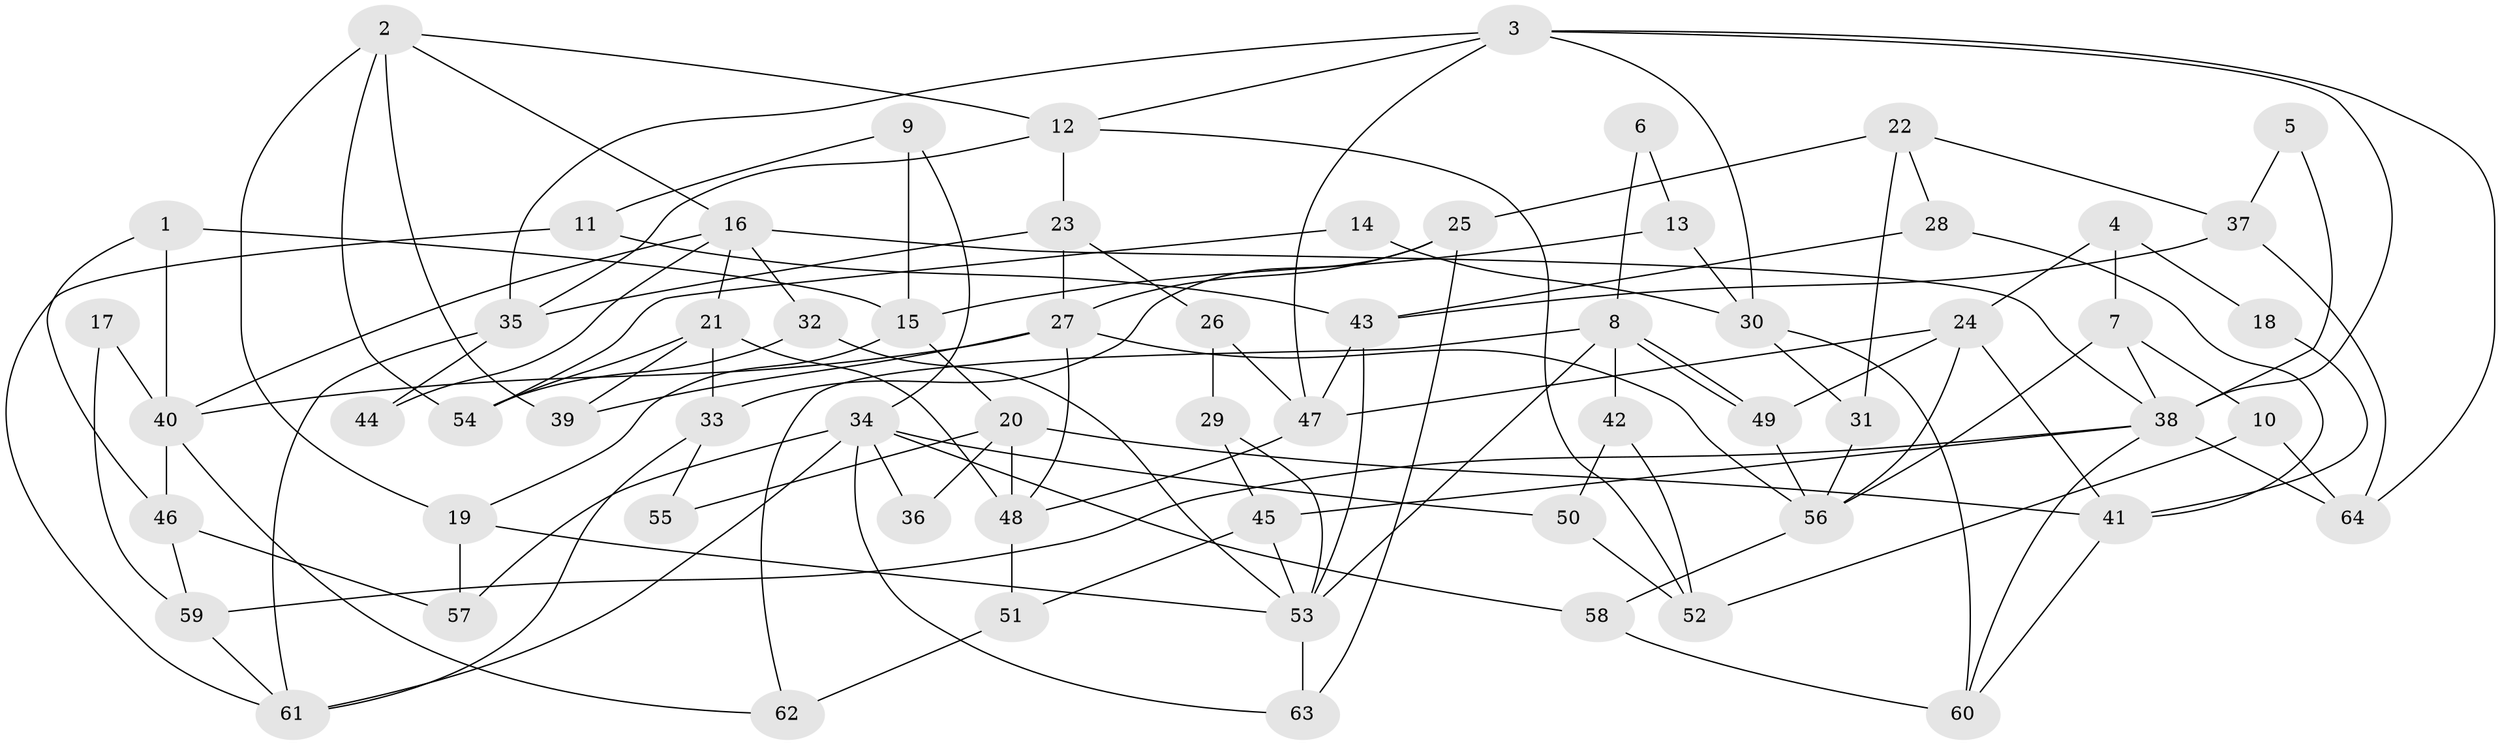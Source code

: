 // Generated by graph-tools (version 1.1) at 2025/50/03/09/25 04:50:49]
// undirected, 64 vertices, 128 edges
graph export_dot {
graph [start="1"]
  node [color=gray90,style=filled];
  1;
  2;
  3;
  4;
  5;
  6;
  7;
  8;
  9;
  10;
  11;
  12;
  13;
  14;
  15;
  16;
  17;
  18;
  19;
  20;
  21;
  22;
  23;
  24;
  25;
  26;
  27;
  28;
  29;
  30;
  31;
  32;
  33;
  34;
  35;
  36;
  37;
  38;
  39;
  40;
  41;
  42;
  43;
  44;
  45;
  46;
  47;
  48;
  49;
  50;
  51;
  52;
  53;
  54;
  55;
  56;
  57;
  58;
  59;
  60;
  61;
  62;
  63;
  64;
  1 -- 40;
  1 -- 46;
  1 -- 15;
  2 -- 19;
  2 -- 39;
  2 -- 12;
  2 -- 16;
  2 -- 54;
  3 -- 64;
  3 -- 12;
  3 -- 30;
  3 -- 35;
  3 -- 38;
  3 -- 47;
  4 -- 7;
  4 -- 24;
  4 -- 18;
  5 -- 38;
  5 -- 37;
  6 -- 8;
  6 -- 13;
  7 -- 56;
  7 -- 38;
  7 -- 10;
  8 -- 62;
  8 -- 49;
  8 -- 49;
  8 -- 42;
  8 -- 53;
  9 -- 11;
  9 -- 34;
  9 -- 15;
  10 -- 52;
  10 -- 64;
  11 -- 43;
  11 -- 61;
  12 -- 23;
  12 -- 35;
  12 -- 52;
  13 -- 15;
  13 -- 30;
  14 -- 54;
  14 -- 30;
  15 -- 19;
  15 -- 20;
  16 -- 21;
  16 -- 32;
  16 -- 38;
  16 -- 40;
  16 -- 44;
  17 -- 40;
  17 -- 59;
  18 -- 41;
  19 -- 53;
  19 -- 57;
  20 -- 41;
  20 -- 36;
  20 -- 48;
  20 -- 55;
  21 -- 54;
  21 -- 33;
  21 -- 39;
  21 -- 48;
  22 -- 37;
  22 -- 28;
  22 -- 25;
  22 -- 31;
  23 -- 35;
  23 -- 27;
  23 -- 26;
  24 -- 47;
  24 -- 56;
  24 -- 41;
  24 -- 49;
  25 -- 27;
  25 -- 33;
  25 -- 63;
  26 -- 47;
  26 -- 29;
  27 -- 48;
  27 -- 56;
  27 -- 39;
  27 -- 40;
  28 -- 41;
  28 -- 43;
  29 -- 45;
  29 -- 53;
  30 -- 60;
  30 -- 31;
  31 -- 56;
  32 -- 53;
  32 -- 54;
  33 -- 61;
  33 -- 55;
  34 -- 61;
  34 -- 63;
  34 -- 36;
  34 -- 50;
  34 -- 57;
  34 -- 58;
  35 -- 44;
  35 -- 61;
  37 -- 43;
  37 -- 64;
  38 -- 45;
  38 -- 59;
  38 -- 60;
  38 -- 64;
  40 -- 46;
  40 -- 62;
  41 -- 60;
  42 -- 50;
  42 -- 52;
  43 -- 53;
  43 -- 47;
  45 -- 53;
  45 -- 51;
  46 -- 57;
  46 -- 59;
  47 -- 48;
  48 -- 51;
  49 -- 56;
  50 -- 52;
  51 -- 62;
  53 -- 63;
  56 -- 58;
  58 -- 60;
  59 -- 61;
}
